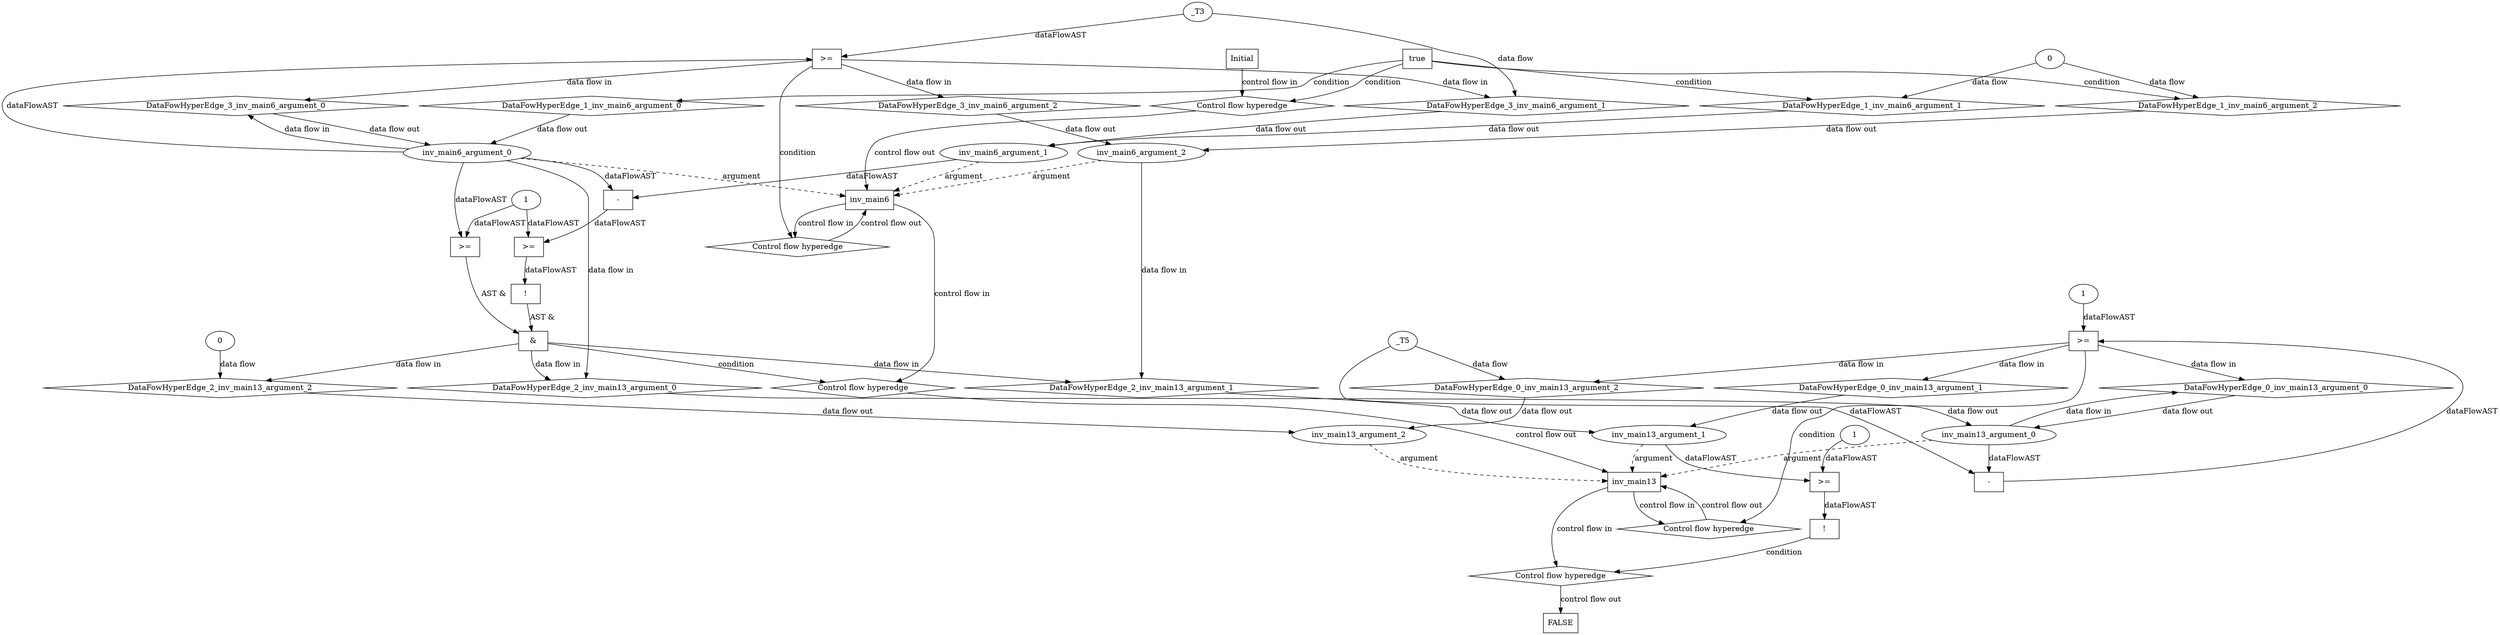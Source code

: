 digraph dag {
"inv_main13" [label="inv_main13" nodeName="inv_main13" class=cfn  shape="rect"];
"inv_main6" [label="inv_main6" nodeName="inv_main6" class=cfn  shape="rect"];
FALSE [label="FALSE" nodeName=FALSE class=cfn  shape="rect"];
Initial [label="Initial" nodeName=Initial class=cfn  shape="rect"];
ControlFowHyperEdge_0 [label="Control flow hyperedge" nodeName=ControlFowHyperEdge_0 class=controlFlowHyperEdge shape="diamond"];
"inv_main13" -> ControlFowHyperEdge_0 [label="control flow in"]
ControlFowHyperEdge_0 -> "inv_main13" [label="control flow out"]
ControlFowHyperEdge_1 [label="Control flow hyperedge" nodeName=ControlFowHyperEdge_1 class=controlFlowHyperEdge shape="diamond"];
"Initial" -> ControlFowHyperEdge_1 [label="control flow in"]
ControlFowHyperEdge_1 -> "inv_main6" [label="control flow out"]
ControlFowHyperEdge_2 [label="Control flow hyperedge" nodeName=ControlFowHyperEdge_2 class=controlFlowHyperEdge shape="diamond"];
"inv_main6" -> ControlFowHyperEdge_2 [label="control flow in"]
ControlFowHyperEdge_2 -> "inv_main13" [label="control flow out"]
ControlFowHyperEdge_3 [label="Control flow hyperedge" nodeName=ControlFowHyperEdge_3 class=controlFlowHyperEdge shape="diamond"];
"inv_main6" -> ControlFowHyperEdge_3 [label="control flow in"]
ControlFowHyperEdge_3 -> "inv_main6" [label="control flow out"]
ControlFowHyperEdge_4 [label="Control flow hyperedge" nodeName=ControlFowHyperEdge_4 class=controlFlowHyperEdge shape="diamond"];
"inv_main13" -> ControlFowHyperEdge_4 [label="control flow in"]
ControlFowHyperEdge_4 -> "FALSE" [label="control flow out"]
"inv_main13_argument_0" [label="inv_main13_argument_0" nodeName=argument0 class=argument  head="inv_main13" shape="oval"];
"inv_main13_argument_0" -> "inv_main13"[label="argument" style="dashed"]
"inv_main13_argument_1" [label="inv_main13_argument_1" nodeName=argument1 class=argument  head="inv_main13" shape="oval"];
"inv_main13_argument_1" -> "inv_main13"[label="argument" style="dashed"]
"inv_main13_argument_2" [label="inv_main13_argument_2" nodeName=argument2 class=argument  head="inv_main13" shape="oval"];
"inv_main13_argument_2" -> "inv_main13"[label="argument" style="dashed"]
"inv_main6_argument_0" [label="inv_main6_argument_0" nodeName=argument0 class=argument  head="inv_main6" shape="oval"];
"inv_main6_argument_0" -> "inv_main6"[label="argument" style="dashed"]
"inv_main6_argument_1" [label="inv_main6_argument_1" nodeName=argument1 class=argument  head="inv_main6" shape="oval"];
"inv_main6_argument_1" -> "inv_main6"[label="argument" style="dashed"]
"inv_main6_argument_2" [label="inv_main6_argument_2" nodeName=argument2 class=argument  head="inv_main6" shape="oval"];
"inv_main6_argument_2" -> "inv_main6"[label="argument" style="dashed"]

"xxxinv_main13___inv_main13_0xxxguard_0_node_0" [label=">=" nodeName="xxxinv_main13___inv_main13_0xxxguard_0_node_0" class=Operator  shape="rect"];
"xxxinv_main13___inv_main13_0xxxguard_0_node_1" [label="-" nodeName="xxxinv_main13___inv_main13_0xxxguard_0_node_1" class= Operator shape="rect"];
"xxxinv_main13___inv_main13_0xxxguard_0_node_4" [label="1" nodeName="xxxinv_main13___inv_main13_0xxxguard_0_node_4" class=Literal ];
"xxxinv_main13___inv_main13_0xxxguard_0_node_1" -> "xxxinv_main13___inv_main13_0xxxguard_0_node_0"[label="dataFlowAST"]
"xxxinv_main13___inv_main13_0xxxguard_0_node_4" -> "xxxinv_main13___inv_main13_0xxxguard_0_node_0"[label="dataFlowAST"]
"inv_main13_argument_0" -> "xxxinv_main13___inv_main13_0xxxguard_0_node_1"[label="dataFlowAST"]
"xxxinv_main13___inv_main13_0xxxdataFlow_0_node_0" -> "xxxinv_main13___inv_main13_0xxxguard_0_node_1"[label="dataFlowAST"]

"xxxinv_main13___inv_main13_0xxxguard_0_node_0" -> "ControlFowHyperEdge_0" [label="condition"];
"xxxinv_main13___inv_main13_0xxxdataFlow_0_node_0" [label="_T5" nodeName="xxxinv_main13___inv_main13_0xxxdataFlow_0_node_0" class=Constant ];

"xxxinv_main13___inv_main13_0xxxdataFlow_0_node_0" -> "DataFowHyperEdge_0_inv_main13_argument_2" [label="data flow"];
"true_1" [label="true" nodeName="true_1" class=true shape="rect"];
"true_1" -> "ControlFowHyperEdge_1" [label="condition"];
"xxxinv_main6___Initial_1xxxdataFlow_0_node_0" [label="0" nodeName="xxxinv_main6___Initial_1xxxdataFlow_0_node_0" class=Literal ];

"xxxinv_main6___Initial_1xxxdataFlow_0_node_0" -> "DataFowHyperEdge_1_inv_main6_argument_1" [label="data flow"];

"xxxinv_main6___Initial_1xxxdataFlow_0_node_0" -> "DataFowHyperEdge_1_inv_main6_argument_2" [label="data flow"];
"xxxinv_main13___inv_main6_2xxx_and" [label="&" nodeName="xxxinv_main13___inv_main6_2xxx_and" class=Operator shape="rect"];
"xxxinv_main13___inv_main6_2xxxguard_0_node_0" [label="!" nodeName="xxxinv_main13___inv_main6_2xxxguard_0_node_0" class=Operator shape="rect"];
"xxxinv_main13___inv_main6_2xxxguard_0_node_1" [label=">=" nodeName="xxxinv_main13___inv_main6_2xxxguard_0_node_1" class=Operator  shape="rect"];
"xxxinv_main13___inv_main6_2xxxguard_0_node_2" [label="-" nodeName="xxxinv_main13___inv_main6_2xxxguard_0_node_2" class= Operator shape="rect"];
"xxxinv_main13___inv_main6_2xxxguard_0_node_5" [label="1" nodeName="xxxinv_main13___inv_main6_2xxxguard_0_node_5" class=Literal ];
"xxxinv_main13___inv_main6_2xxxguard_0_node_1" -> "xxxinv_main13___inv_main6_2xxxguard_0_node_0"[label="dataFlowAST"]
"xxxinv_main13___inv_main6_2xxxguard_0_node_2" -> "xxxinv_main13___inv_main6_2xxxguard_0_node_1"[label="dataFlowAST"]
"xxxinv_main13___inv_main6_2xxxguard_0_node_5" -> "xxxinv_main13___inv_main6_2xxxguard_0_node_1"[label="dataFlowAST"]
"inv_main6_argument_0" -> "xxxinv_main13___inv_main6_2xxxguard_0_node_2"[label="dataFlowAST"]
"inv_main6_argument_1" -> "xxxinv_main13___inv_main6_2xxxguard_0_node_2"[label="dataFlowAST"]

"xxxinv_main13___inv_main6_2xxxguard_0_node_0" -> "xxxinv_main13___inv_main6_2xxx_and" [label="AST &"];
"xxxinv_main13___inv_main6_2xxxguard1_node_0" [label=">=" nodeName="xxxinv_main13___inv_main6_2xxxguard1_node_0" class=Operator  shape="rect"];
"inv_main6_argument_0" -> "xxxinv_main13___inv_main6_2xxxguard1_node_0"[label="dataFlowAST"]
"xxxinv_main13___inv_main6_2xxxguard_0_node_5" -> "xxxinv_main13___inv_main6_2xxxguard1_node_0"[label="dataFlowAST"]

"xxxinv_main13___inv_main6_2xxxguard1_node_0" -> "xxxinv_main13___inv_main6_2xxx_and" [label="AST &"];
"xxxinv_main13___inv_main6_2xxx_and" -> "ControlFowHyperEdge_2" [label="condition"];
"xxxinv_main13___inv_main6_2xxxdataFlow_0_node_0" [label="0" nodeName="xxxinv_main13___inv_main6_2xxxdataFlow_0_node_0" class=Literal ];

"xxxinv_main13___inv_main6_2xxxdataFlow_0_node_0" -> "DataFowHyperEdge_2_inv_main13_argument_2" [label="data flow"];
"xxxinv_main6___inv_main6_3xxxguard_0_node_0" [label=">=" nodeName="xxxinv_main6___inv_main6_3xxxguard_0_node_0" class=Operator  shape="rect"];
"inv_main6_argument_0" -> "xxxinv_main6___inv_main6_3xxxguard_0_node_0"[label="dataFlowAST"]
"xxxinv_main6___inv_main6_3xxxdataFlow_0_node_0" -> "xxxinv_main6___inv_main6_3xxxguard_0_node_0"[label="dataFlowAST"]

"xxxinv_main6___inv_main6_3xxxguard_0_node_0" -> "ControlFowHyperEdge_3" [label="condition"];
"xxxinv_main6___inv_main6_3xxxdataFlow_0_node_0" [label="_T3" nodeName="xxxinv_main6___inv_main6_3xxxdataFlow_0_node_0" class=Constant ];

"xxxinv_main6___inv_main6_3xxxdataFlow_0_node_0" -> "DataFowHyperEdge_3_inv_main6_argument_1" [label="data flow"];
"xxxFALSE___inv_main13_4xxxguard_0_node_0" [label="!" nodeName="xxxFALSE___inv_main13_4xxxguard_0_node_0" class=Operator shape="rect"];
"xxxFALSE___inv_main13_4xxxguard_0_node_1" [label=">=" nodeName="xxxFALSE___inv_main13_4xxxguard_0_node_1" class=Operator  shape="rect"];
"xxxFALSE___inv_main13_4xxxguard_0_node_3" [label="1" nodeName="xxxFALSE___inv_main13_4xxxguard_0_node_3" class=Literal ];
"xxxFALSE___inv_main13_4xxxguard_0_node_1" -> "xxxFALSE___inv_main13_4xxxguard_0_node_0"[label="dataFlowAST"]
"inv_main13_argument_1" -> "xxxFALSE___inv_main13_4xxxguard_0_node_1"[label="dataFlowAST"]
"xxxFALSE___inv_main13_4xxxguard_0_node_3" -> "xxxFALSE___inv_main13_4xxxguard_0_node_1"[label="dataFlowAST"]

"xxxFALSE___inv_main13_4xxxguard_0_node_0" -> "ControlFowHyperEdge_4" [label="condition"];
"DataFowHyperEdge_0_inv_main13_argument_0" [label="DataFowHyperEdge_0_inv_main13_argument_0" nodeName="DataFowHyperEdge_0_inv_main13_argument_0" class=DataFlowHyperedge shape="diamond"];
"DataFowHyperEdge_0_inv_main13_argument_0" -> "inv_main13_argument_0"[label="data flow out"]
"xxxinv_main13___inv_main13_0xxxguard_0_node_0" -> "DataFowHyperEdge_0_inv_main13_argument_0"[label="data flow in"]
"DataFowHyperEdge_0_inv_main13_argument_1" [label="DataFowHyperEdge_0_inv_main13_argument_1" nodeName="DataFowHyperEdge_0_inv_main13_argument_1" class=DataFlowHyperedge shape="diamond"];
"DataFowHyperEdge_0_inv_main13_argument_1" -> "inv_main13_argument_1"[label="data flow out"]
"xxxinv_main13___inv_main13_0xxxguard_0_node_0" -> "DataFowHyperEdge_0_inv_main13_argument_1"[label="data flow in"]
"DataFowHyperEdge_0_inv_main13_argument_2" [label="DataFowHyperEdge_0_inv_main13_argument_2" nodeName="DataFowHyperEdge_0_inv_main13_argument_2" class=DataFlowHyperedge shape="diamond"];
"DataFowHyperEdge_0_inv_main13_argument_2" -> "inv_main13_argument_2"[label="data flow out"]
"xxxinv_main13___inv_main13_0xxxguard_0_node_0" -> "DataFowHyperEdge_0_inv_main13_argument_2"[label="data flow in"]
"DataFowHyperEdge_1_inv_main6_argument_0" [label="DataFowHyperEdge_1_inv_main6_argument_0" nodeName="DataFowHyperEdge_1_inv_main6_argument_0" class=DataFlowHyperedge shape="diamond"];
"DataFowHyperEdge_1_inv_main6_argument_0" -> "inv_main6_argument_0"[label="data flow out"]
"true_1" -> "DataFowHyperEdge_1_inv_main6_argument_0" [label="condition"];
"DataFowHyperEdge_1_inv_main6_argument_1" [label="DataFowHyperEdge_1_inv_main6_argument_1" nodeName="DataFowHyperEdge_1_inv_main6_argument_1" class=DataFlowHyperedge shape="diamond"];
"DataFowHyperEdge_1_inv_main6_argument_1" -> "inv_main6_argument_1"[label="data flow out"]
"true_1" -> "DataFowHyperEdge_1_inv_main6_argument_1" [label="condition"];
"DataFowHyperEdge_1_inv_main6_argument_2" [label="DataFowHyperEdge_1_inv_main6_argument_2" nodeName="DataFowHyperEdge_1_inv_main6_argument_2" class=DataFlowHyperedge shape="diamond"];
"DataFowHyperEdge_1_inv_main6_argument_2" -> "inv_main6_argument_2"[label="data flow out"]
"true_1" -> "DataFowHyperEdge_1_inv_main6_argument_2" [label="condition"];
"DataFowHyperEdge_2_inv_main13_argument_0" [label="DataFowHyperEdge_2_inv_main13_argument_0" nodeName="DataFowHyperEdge_2_inv_main13_argument_0" class=DataFlowHyperedge shape="diamond"];
"DataFowHyperEdge_2_inv_main13_argument_0" -> "inv_main13_argument_0"[label="data flow out"]
"xxxinv_main13___inv_main6_2xxx_and" -> "DataFowHyperEdge_2_inv_main13_argument_0"[label="data flow in"]
"DataFowHyperEdge_2_inv_main13_argument_1" [label="DataFowHyperEdge_2_inv_main13_argument_1" nodeName="DataFowHyperEdge_2_inv_main13_argument_1" class=DataFlowHyperedge shape="diamond"];
"DataFowHyperEdge_2_inv_main13_argument_1" -> "inv_main13_argument_1"[label="data flow out"]
"xxxinv_main13___inv_main6_2xxx_and" -> "DataFowHyperEdge_2_inv_main13_argument_1"[label="data flow in"]
"DataFowHyperEdge_2_inv_main13_argument_2" [label="DataFowHyperEdge_2_inv_main13_argument_2" nodeName="DataFowHyperEdge_2_inv_main13_argument_2" class=DataFlowHyperedge shape="diamond"];
"DataFowHyperEdge_2_inv_main13_argument_2" -> "inv_main13_argument_2"[label="data flow out"]
"xxxinv_main13___inv_main6_2xxx_and" -> "DataFowHyperEdge_2_inv_main13_argument_2"[label="data flow in"]
"DataFowHyperEdge_3_inv_main6_argument_0" [label="DataFowHyperEdge_3_inv_main6_argument_0" nodeName="DataFowHyperEdge_3_inv_main6_argument_0" class=DataFlowHyperedge shape="diamond"];
"DataFowHyperEdge_3_inv_main6_argument_0" -> "inv_main6_argument_0"[label="data flow out"]
"xxxinv_main6___inv_main6_3xxxguard_0_node_0" -> "DataFowHyperEdge_3_inv_main6_argument_0"[label="data flow in"]
"DataFowHyperEdge_3_inv_main6_argument_1" [label="DataFowHyperEdge_3_inv_main6_argument_1" nodeName="DataFowHyperEdge_3_inv_main6_argument_1" class=DataFlowHyperedge shape="diamond"];
"DataFowHyperEdge_3_inv_main6_argument_1" -> "inv_main6_argument_1"[label="data flow out"]
"xxxinv_main6___inv_main6_3xxxguard_0_node_0" -> "DataFowHyperEdge_3_inv_main6_argument_1"[label="data flow in"]
"DataFowHyperEdge_3_inv_main6_argument_2" [label="DataFowHyperEdge_3_inv_main6_argument_2" nodeName="DataFowHyperEdge_3_inv_main6_argument_2" class=DataFlowHyperedge shape="diamond"];
"DataFowHyperEdge_3_inv_main6_argument_2" -> "inv_main6_argument_2"[label="data flow out"]
"xxxinv_main6___inv_main6_3xxxguard_0_node_0" -> "DataFowHyperEdge_3_inv_main6_argument_2"[label="data flow in"]
"inv_main13_argument_0" -> "DataFowHyperEdge_0_inv_main13_argument_0"[label="data flow in"]
"inv_main6_argument_0" -> "DataFowHyperEdge_2_inv_main13_argument_0"[label="data flow in"]
"inv_main6_argument_2" -> "DataFowHyperEdge_2_inv_main13_argument_1"[label="data flow in"]
"inv_main6_argument_0" -> "DataFowHyperEdge_3_inv_main6_argument_0"[label="data flow in"]




}
